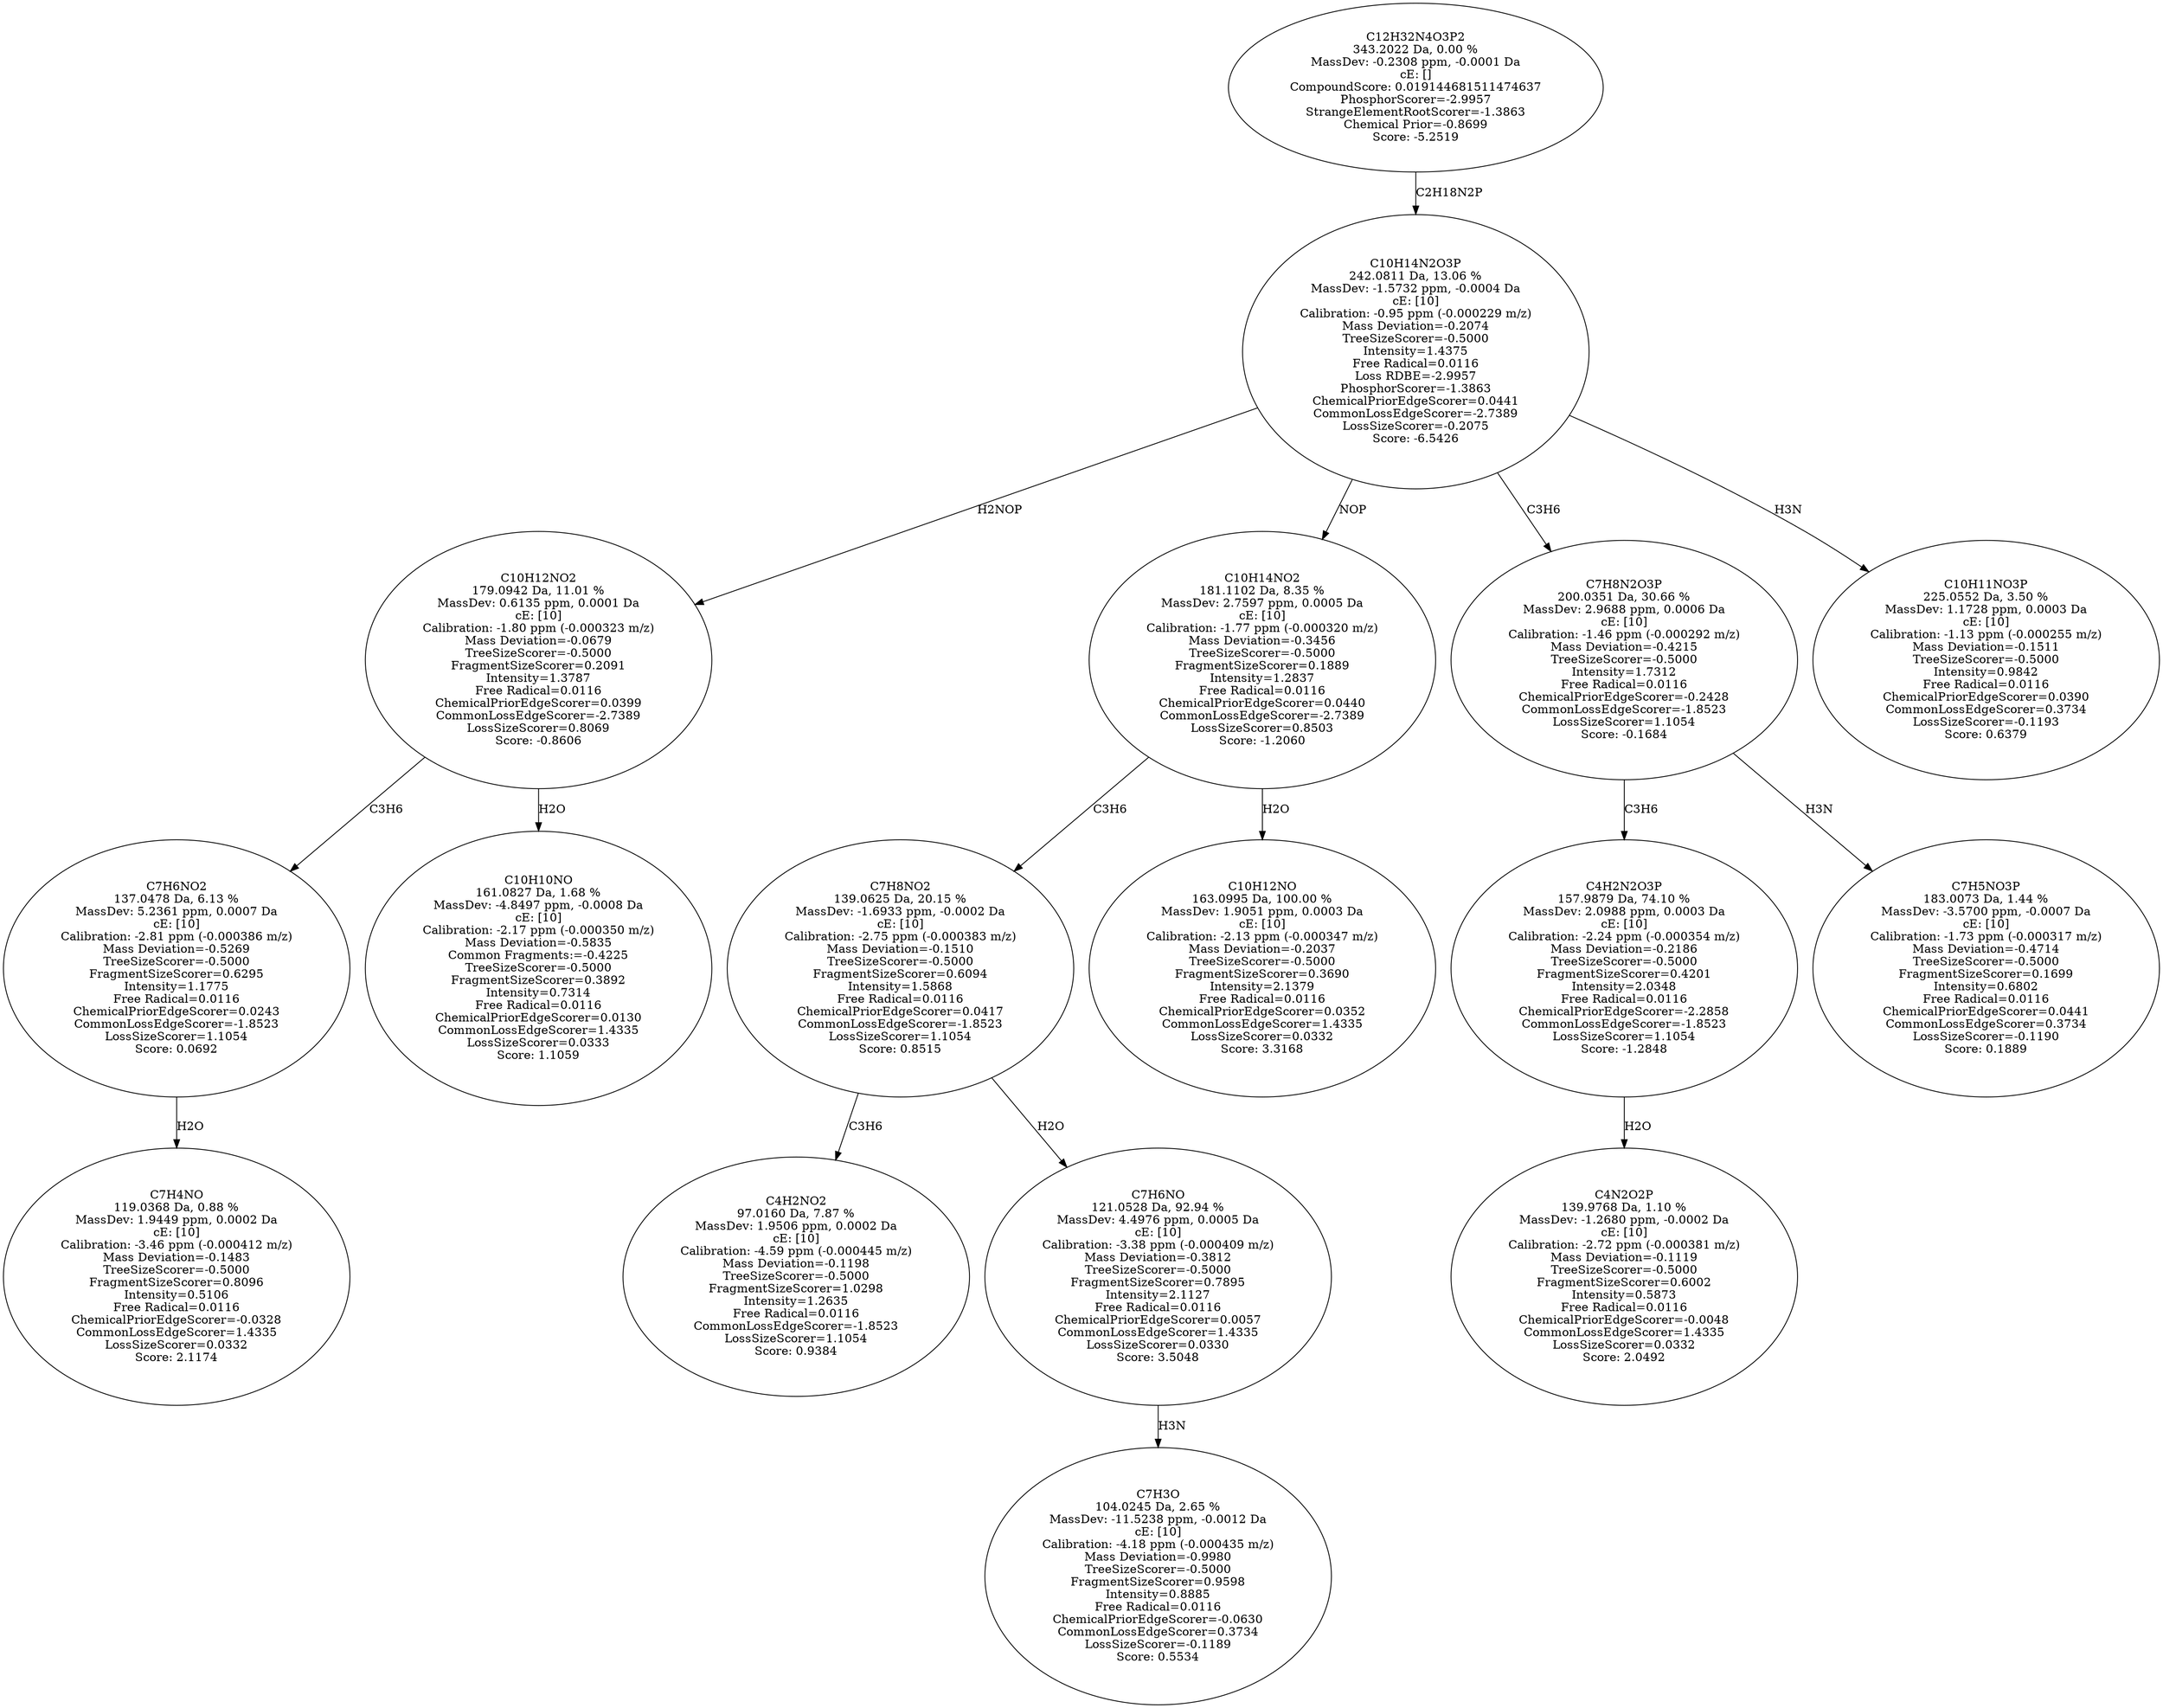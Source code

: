 strict digraph {
v1 [label="C7H4NO\n119.0368 Da, 0.88 %\nMassDev: 1.9449 ppm, 0.0002 Da\ncE: [10]\nCalibration: -3.46 ppm (-0.000412 m/z)\nMass Deviation=-0.1483\nTreeSizeScorer=-0.5000\nFragmentSizeScorer=0.8096\nIntensity=0.5106\nFree Radical=0.0116\nChemicalPriorEdgeScorer=-0.0328\nCommonLossEdgeScorer=1.4335\nLossSizeScorer=0.0332\nScore: 2.1174"];
v2 [label="C7H6NO2\n137.0478 Da, 6.13 %\nMassDev: 5.2361 ppm, 0.0007 Da\ncE: [10]\nCalibration: -2.81 ppm (-0.000386 m/z)\nMass Deviation=-0.5269\nTreeSizeScorer=-0.5000\nFragmentSizeScorer=0.6295\nIntensity=1.1775\nFree Radical=0.0116\nChemicalPriorEdgeScorer=0.0243\nCommonLossEdgeScorer=-1.8523\nLossSizeScorer=1.1054\nScore: 0.0692"];
v3 [label="C10H10NO\n161.0827 Da, 1.68 %\nMassDev: -4.8497 ppm, -0.0008 Da\ncE: [10]\nCalibration: -2.17 ppm (-0.000350 m/z)\nMass Deviation=-0.5835\nCommon Fragments:=-0.4225\nTreeSizeScorer=-0.5000\nFragmentSizeScorer=0.3892\nIntensity=0.7314\nFree Radical=0.0116\nChemicalPriorEdgeScorer=0.0130\nCommonLossEdgeScorer=1.4335\nLossSizeScorer=0.0333\nScore: 1.1059"];
v4 [label="C10H12NO2\n179.0942 Da, 11.01 %\nMassDev: 0.6135 ppm, 0.0001 Da\ncE: [10]\nCalibration: -1.80 ppm (-0.000323 m/z)\nMass Deviation=-0.0679\nTreeSizeScorer=-0.5000\nFragmentSizeScorer=0.2091\nIntensity=1.3787\nFree Radical=0.0116\nChemicalPriorEdgeScorer=0.0399\nCommonLossEdgeScorer=-2.7389\nLossSizeScorer=0.8069\nScore: -0.8606"];
v5 [label="C4H2NO2\n97.0160 Da, 7.87 %\nMassDev: 1.9506 ppm, 0.0002 Da\ncE: [10]\nCalibration: -4.59 ppm (-0.000445 m/z)\nMass Deviation=-0.1198\nTreeSizeScorer=-0.5000\nFragmentSizeScorer=1.0298\nIntensity=1.2635\nFree Radical=0.0116\nCommonLossEdgeScorer=-1.8523\nLossSizeScorer=1.1054\nScore: 0.9384"];
v6 [label="C7H3O\n104.0245 Da, 2.65 %\nMassDev: -11.5238 ppm, -0.0012 Da\ncE: [10]\nCalibration: -4.18 ppm (-0.000435 m/z)\nMass Deviation=-0.9980\nTreeSizeScorer=-0.5000\nFragmentSizeScorer=0.9598\nIntensity=0.8885\nFree Radical=0.0116\nChemicalPriorEdgeScorer=-0.0630\nCommonLossEdgeScorer=0.3734\nLossSizeScorer=-0.1189\nScore: 0.5534"];
v7 [label="C7H6NO\n121.0528 Da, 92.94 %\nMassDev: 4.4976 ppm, 0.0005 Da\ncE: [10]\nCalibration: -3.38 ppm (-0.000409 m/z)\nMass Deviation=-0.3812\nTreeSizeScorer=-0.5000\nFragmentSizeScorer=0.7895\nIntensity=2.1127\nFree Radical=0.0116\nChemicalPriorEdgeScorer=0.0057\nCommonLossEdgeScorer=1.4335\nLossSizeScorer=0.0330\nScore: 3.5048"];
v8 [label="C7H8NO2\n139.0625 Da, 20.15 %\nMassDev: -1.6933 ppm, -0.0002 Da\ncE: [10]\nCalibration: -2.75 ppm (-0.000383 m/z)\nMass Deviation=-0.1510\nTreeSizeScorer=-0.5000\nFragmentSizeScorer=0.6094\nIntensity=1.5868\nFree Radical=0.0116\nChemicalPriorEdgeScorer=0.0417\nCommonLossEdgeScorer=-1.8523\nLossSizeScorer=1.1054\nScore: 0.8515"];
v9 [label="C10H12NO\n163.0995 Da, 100.00 %\nMassDev: 1.9051 ppm, 0.0003 Da\ncE: [10]\nCalibration: -2.13 ppm (-0.000347 m/z)\nMass Deviation=-0.2037\nTreeSizeScorer=-0.5000\nFragmentSizeScorer=0.3690\nIntensity=2.1379\nFree Radical=0.0116\nChemicalPriorEdgeScorer=0.0352\nCommonLossEdgeScorer=1.4335\nLossSizeScorer=0.0332\nScore: 3.3168"];
v10 [label="C10H14NO2\n181.1102 Da, 8.35 %\nMassDev: 2.7597 ppm, 0.0005 Da\ncE: [10]\nCalibration: -1.77 ppm (-0.000320 m/z)\nMass Deviation=-0.3456\nTreeSizeScorer=-0.5000\nFragmentSizeScorer=0.1889\nIntensity=1.2837\nFree Radical=0.0116\nChemicalPriorEdgeScorer=0.0440\nCommonLossEdgeScorer=-2.7389\nLossSizeScorer=0.8503\nScore: -1.2060"];
v11 [label="C4N2O2P\n139.9768 Da, 1.10 %\nMassDev: -1.2680 ppm, -0.0002 Da\ncE: [10]\nCalibration: -2.72 ppm (-0.000381 m/z)\nMass Deviation=-0.1119\nTreeSizeScorer=-0.5000\nFragmentSizeScorer=0.6002\nIntensity=0.5873\nFree Radical=0.0116\nChemicalPriorEdgeScorer=-0.0048\nCommonLossEdgeScorer=1.4335\nLossSizeScorer=0.0332\nScore: 2.0492"];
v12 [label="C4H2N2O3P\n157.9879 Da, 74.10 %\nMassDev: 2.0988 ppm, 0.0003 Da\ncE: [10]\nCalibration: -2.24 ppm (-0.000354 m/z)\nMass Deviation=-0.2186\nTreeSizeScorer=-0.5000\nFragmentSizeScorer=0.4201\nIntensity=2.0348\nFree Radical=0.0116\nChemicalPriorEdgeScorer=-2.2858\nCommonLossEdgeScorer=-1.8523\nLossSizeScorer=1.1054\nScore: -1.2848"];
v13 [label="C7H5NO3P\n183.0073 Da, 1.44 %\nMassDev: -3.5700 ppm, -0.0007 Da\ncE: [10]\nCalibration: -1.73 ppm (-0.000317 m/z)\nMass Deviation=-0.4714\nTreeSizeScorer=-0.5000\nFragmentSizeScorer=0.1699\nIntensity=0.6802\nFree Radical=0.0116\nChemicalPriorEdgeScorer=0.0441\nCommonLossEdgeScorer=0.3734\nLossSizeScorer=-0.1190\nScore: 0.1889"];
v14 [label="C7H8N2O3P\n200.0351 Da, 30.66 %\nMassDev: 2.9688 ppm, 0.0006 Da\ncE: [10]\nCalibration: -1.46 ppm (-0.000292 m/z)\nMass Deviation=-0.4215\nTreeSizeScorer=-0.5000\nIntensity=1.7312\nFree Radical=0.0116\nChemicalPriorEdgeScorer=-0.2428\nCommonLossEdgeScorer=-1.8523\nLossSizeScorer=1.1054\nScore: -0.1684"];
v15 [label="C10H11NO3P\n225.0552 Da, 3.50 %\nMassDev: 1.1728 ppm, 0.0003 Da\ncE: [10]\nCalibration: -1.13 ppm (-0.000255 m/z)\nMass Deviation=-0.1511\nTreeSizeScorer=-0.5000\nIntensity=0.9842\nFree Radical=0.0116\nChemicalPriorEdgeScorer=0.0390\nCommonLossEdgeScorer=0.3734\nLossSizeScorer=-0.1193\nScore: 0.6379"];
v16 [label="C10H14N2O3P\n242.0811 Da, 13.06 %\nMassDev: -1.5732 ppm, -0.0004 Da\ncE: [10]\nCalibration: -0.95 ppm (-0.000229 m/z)\nMass Deviation=-0.2074\nTreeSizeScorer=-0.5000\nIntensity=1.4375\nFree Radical=0.0116\nLoss RDBE=-2.9957\nPhosphorScorer=-1.3863\nChemicalPriorEdgeScorer=0.0441\nCommonLossEdgeScorer=-2.7389\nLossSizeScorer=-0.2075\nScore: -6.5426"];
v17 [label="C12H32N4O3P2\n343.2022 Da, 0.00 %\nMassDev: -0.2308 ppm, -0.0001 Da\ncE: []\nCompoundScore: 0.019144681511474637\nPhosphorScorer=-2.9957\nStrangeElementRootScorer=-1.3863\nChemical Prior=-0.8699\nScore: -5.2519"];
v2 -> v1 [label="H2O"];
v4 -> v2 [label="C3H6"];
v4 -> v3 [label="H2O"];
v16 -> v4 [label="H2NOP"];
v8 -> v5 [label="C3H6"];
v7 -> v6 [label="H3N"];
v8 -> v7 [label="H2O"];
v10 -> v8 [label="C3H6"];
v10 -> v9 [label="H2O"];
v16 -> v10 [label="NOP"];
v12 -> v11 [label="H2O"];
v14 -> v12 [label="C3H6"];
v14 -> v13 [label="H3N"];
v16 -> v14 [label="C3H6"];
v16 -> v15 [label="H3N"];
v17 -> v16 [label="C2H18N2P"];
}